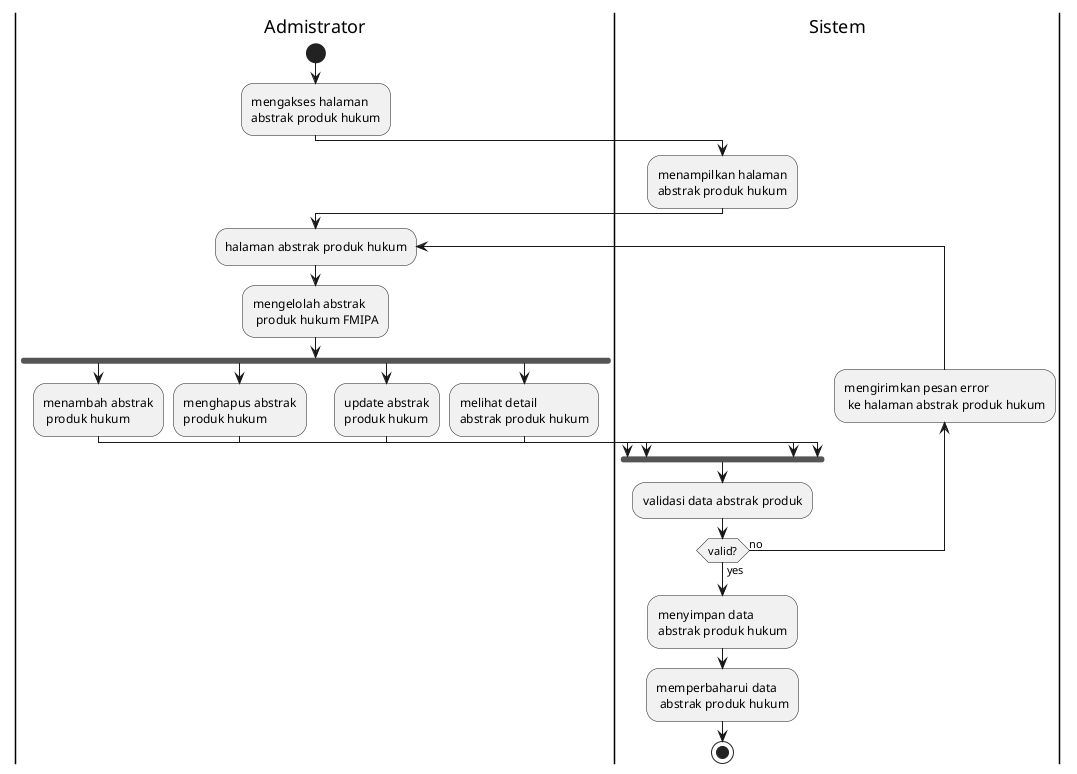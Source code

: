 @startuml

|Admistrator|
start
:mengakses halaman 
abstrak produk hukum;
|Sistem|
:menampilkan halaman 
abstrak produk hukum;
|Admistrator|
repeat:halaman abstrak produk hukum;
:mengelolah abstrak
 produk hukum FMIPA;
fork
    :menambah abstrak
     produk hukum;
fork again
    :menghapus abstrak 
    produk hukum;
fork again
    :update abstrak 
    produk hukum;
fork again
    :melihat detail 
    abstrak produk hukum;
    |Sistem|
end fork
:validasi data abstrak produk;
 backward :mengirimkan pesan error
  ke halaman abstrak produk hukum;
repeat  while (valid?) is (no) not (yes)
:menyimpan data 
abstrak produk hukum;
:memperbaharui data
 abstrak produk hukum;
stop
@enduml

